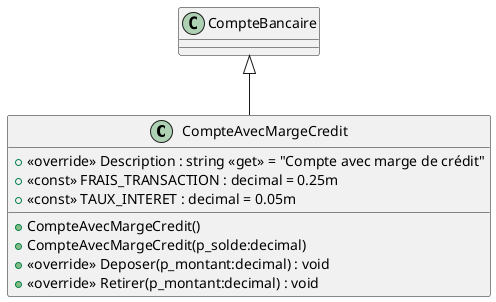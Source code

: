 @startuml
class CompteAvecMargeCredit {
    + <<override>> Description : string <<get>> = "Compte avec marge de crédit"
    + <<const>> FRAIS_TRANSACTION : decimal = 0.25m
    + <<const>> TAUX_INTERET : decimal = 0.05m
    + CompteAvecMargeCredit()
    + CompteAvecMargeCredit(p_solde:decimal)
    + <<override>> Deposer(p_montant:decimal) : void
    + <<override>> Retirer(p_montant:decimal) : void
}
CompteBancaire <|-- CompteAvecMargeCredit
@enduml
